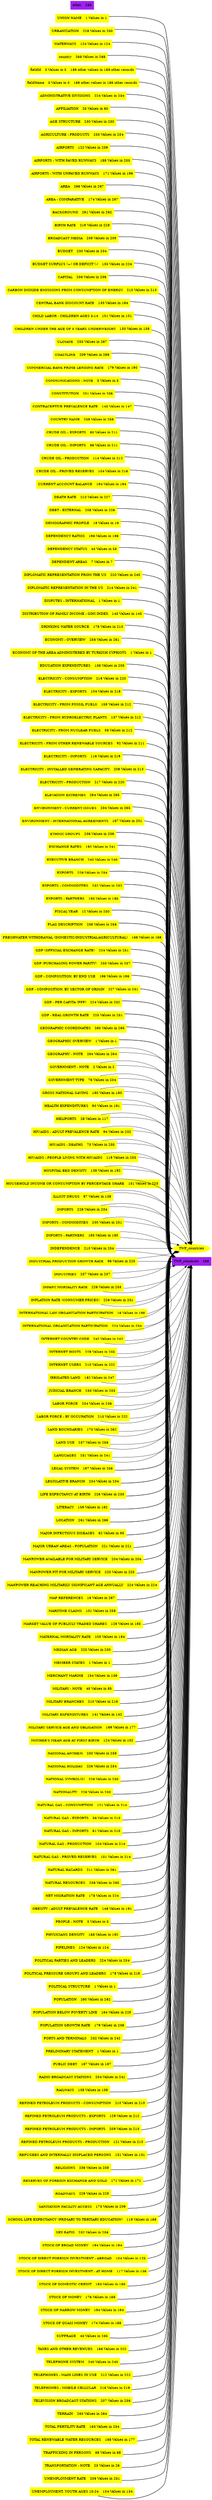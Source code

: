 
    digraph sdsu {
	size="36,36";
   rankdir=LR
	node [color=yellow, style=filled];
    "TWF_countries"
  node [shape=record, color=yellow, style=filled];
 "ADMINISTRATIVE DIVISIONS" [label="{ ADMINISTRATIVE DIVISIONS | 224 Values in 234  }"]
"AFFILIATION" [label="{ AFFILIATION | 25 Values in 60  }"]
"AGE STRUCTURE" [label="{ AGE STRUCTURE | 230 Values in 230  }"]
"AGRICULTURE - PRODUCTS" [label="{ AGRICULTURE - PRODUCTS | 233 Values in 234  }"]
"AIRPORTS" [label="{ AIRPORTS | 122 Values in 239  }"]
"AIRPORTS - WITH PAVED RUNWAYS" [label="{ AIRPORTS - WITH PAVED RUNWAYS | 188 Values in 235  }"]
"AIRPORTS - WITH UNPAVED RUNWAYS" [label="{ AIRPORTS - WITH UNPAVED RUNWAYS | 171 Values in 196  }"]
"AREA" [label="{ AREA | 266 Values in 267  }"]
"AREA - COMPARATIVE" [label="{ AREA - COMPARATIVE | 174 Values in 267  }"]
"BACKGROUND" [label="{ BACKGROUND | 261 Values in 262  }"]
"BIRTH RATE" [label="{ BIRTH RATE | 219 Values in 228  }"]
"BROADCAST MEDIA" [label="{ BROADCAST MEDIA | 239 Values in 239  }"]
"BUDGET" [label="{ BUDGET | 230 Values in 234  }"]
"BUDGET SURPLUS (+) OR DEFICIT (-)" [label="{ BUDGET SURPLUS (+) OR DEFICIT (-) | 135 Values in 224  }"]
"CAPITAL" [label="{ CAPITAL | 236 Values in 236  }"]
"CARBON DIOXIDE EMISSIONS FROM CONSUMPTION OF ENERGY" [label="{ CARBON DIOXIDE EMISSIONS FROM CONSUMPTION OF ENERGY | 213 Values in 213  }"]
"CENTRAL BANK DISCOUNT RATE" [label="{ CENTRAL BANK DISCOUNT RATE | 133 Values in 164  }"]
"CHILD LABOR - CHILDREN AGES 5-14" [label="{ CHILD LABOR - CHILDREN AGES 5-14 | 101 Values in 101  }"]
"CHILDREN UNDER THE AGE OF 5 YEARS UNDERWEIGHT" [label="{ CHILDREN UNDER THE AGE OF 5 YEARS UNDERWEIGHT | 133 Values in 138  }"]
"CLIMATE" [label="{ CLIMATE | 255 Values in 267  }"]
"COASTLINE" [label="{ COASTLINE | 209 Values in 266  }"]
"COMMERCIAL BANK PRIME LENDING RATE" [label="{ COMMERCIAL BANK PRIME LENDING RATE | 179 Values in 190  }"]
"COMMUNICATIONS - NOTE" [label="{ COMMUNICATIONS - NOTE | 5 Values in 5  }"]
"CONSTITUTION" [label="{ CONSTITUTION | 231 Values in 236  }"]
"CONTRACEPTIVE PREVALENCE RATE" [label="{ CONTRACEPTIVE PREVALENCE RATE | 145 Values in 147  }"]
"COUNTRY NAME" [label="{ COUNTRY NAME | 259 Values in 259  }"]
"CRUDE OIL - EXPORTS" [label="{ CRUDE OIL - EXPORTS | 80 Values in 211  }"]
"CRUDE OIL - IMPORTS" [label="{ CRUDE OIL - IMPORTS | 86 Values in 211  }"]
"CRUDE OIL - PRODUCTION" [label="{ CRUDE OIL - PRODUCTION | 114 Values in 212  }"]
"CRUDE OIL - PROVED RESERVES" [label="{ CRUDE OIL - PROVED RESERVES | 104 Values in 216  }"]
"CURRENT ACCOUNT BALANCE" [label="{ CURRENT ACCOUNT BALANCE | 194 Values in 194  }"]
"DEATH RATE" [label="{ DEATH RATE | 210 Values in 227  }"]
"DEBT - EXTERNAL" [label="{ DEBT - EXTERNAL | 208 Values in 226  }"]
"DEMOGRAPHIC PROFILE" [label="{ DEMOGRAPHIC PROFILE | 19 Values in 19  }"]
"DEPENDENCY RATIOS" [label="{ DEPENDENCY RATIOS | 196 Values in 198  }"]
"DEPENDENCY STATUS" [label="{ DEPENDENCY STATUS | 43 Values in 58  }"]
"DEPENDENT AREAS" [label="{ DEPENDENT AREAS | 7 Values in 7  }"]
"DIPLOMATIC REPRESENTATION FROM THE US" [label="{ DIPLOMATIC REPRESENTATION FROM THE US | 220 Values in 243  }"]
"DIPLOMATIC REPRESENTATION IN THE US" [label="{ DIPLOMATIC REPRESENTATION IN THE US | 214 Values in 241  }"]
"DISPUTES - INTERNATIONAL" [label="{ DISPUTES - INTERNATIONAL | 1 Values in 1  }"]
"DISTRIBUTION OF FAMILY INCOME - GINI INDEX" [label="{ DISTRIBUTION OF FAMILY INCOME - GINI INDEX | 143 Values in 143  }"]
"DRINKING WATER SOURCE" [label="{ DRINKING WATER SOURCE | 178 Values in 210  }"]
"ECONOMY - OVERVIEW" [label="{ ECONOMY - OVERVIEW | 256 Values in 261  }"]
"ECONOMY OF THE AREA ADMINISTERED BY TURKISH CYPRIOTS" [label="{ ECONOMY OF THE AREA ADMINISTERED BY TURKISH CYPRIOTS | 1 Values in 1  }"]
"EDUCATION EXPENDITURES" [label="{ EDUCATION EXPENDITURES | 138 Values in 205  }"]
"ELECTRICITY - CONSUMPTION" [label="{ ELECTRICITY - CONSUMPTION | 216 Values in 220  }"]
"ELECTRICITY - EXPORTS" [label="{ ELECTRICITY - EXPORTS | 104 Values in 218  }"]
"ELECTRICITY - FROM FOSSIL FUELS" [label="{ ELECTRICITY - FROM FOSSIL FUELS | 158 Values in 212  }"]
"ELECTRICITY - FROM HYDROELECTRIC PLANTS" [label="{ ELECTRICITY - FROM HYDROELECTRIC PLANTS | 137 Values in 212  }"]
"ELECTRICITY - FROM NUCLEAR FUELS" [label="{ ELECTRICITY - FROM NUCLEAR FUELS | 36 Values in 212  }"]
"ELECTRICITY - FROM OTHER RENEWABLE SOURCES" [label="{ ELECTRICITY - FROM OTHER RENEWABLE SOURCES | 92 Values in 211  }"]
"ELECTRICITY - IMPORTS" [label="{ ELECTRICITY - IMPORTS | 116 Values in 219  }"]
"ELECTRICITY - INSTALLED GENERATING CAPACITY" [label="{ ELECTRICITY - INSTALLED GENERATING CAPACITY | 208 Values in 213  }"]
"ELECTRICITY - PRODUCTION" [label="{ ELECTRICITY - PRODUCTION | 217 Values in 220  }"]
"ELEVATION EXTREMES" [label="{ ELEVATION EXTREMES | 264 Values in 265  }"]
"ENVIRONMENT - CURRENT ISSUES" [label="{ ENVIRONMENT - CURRENT ISSUES | 234 Values in 265  }"]
"ENVIRONMENT - INTERNATIONAL AGREEMENTS" [label="{ ENVIRONMENT - INTERNATIONAL AGREEMENTS | 167 Values in 201  }"]
"ETHNIC GROUPS" [label="{ ETHNIC GROUPS | 236 Values in 236  }"]
"EXCHANGE RATES" [label="{ EXCHANGE RATES | 192 Values in 241  }"]
"EXECUTIVE BRANCH" [label="{ EXECUTIVE BRANCH | 240 Values in 240  }"]
"EXPORTS" [label="{ EXPORTS | 226 Values in 234  }"]
"EXPORTS - COMMODITIES" [label="{ EXPORTS - COMMODITIES | 232 Values in 232  }"]
"EXPORTS - PARTNERS" [label="{ EXPORTS - PARTNERS | 185 Values in 185  }"]
"FISCAL YEAR" [label="{ FISCAL YEAR | 12 Values in 230  }"]
"FLAG DESCRIPTION" [label="{ FLAG DESCRIPTION | 239 Values in 256  }"]
"FRESHWATER WITHDRAWAL (DOMESTIC/INDUSTRIAL/AGRICULTURAL)" [label="{ FRESHWATER WITHDRAWAL (DOMESTIC/INDUSTRIAL/AGRICULTURAL) | 168 Values in 168  }"]
"GDP (OFFICIAL EXCHANGE RATE)" [label="{ GDP (OFFICIAL EXCHANGE RATE) | 224 Values in 231  }"]
"GDP (PURCHASING POWER PARITY)" [label="{ GDP (PURCHASING POWER PARITY) | 233 Values in 237  }"]
"GDP - COMPOSITION, BY END USE" [label="{ GDP - COMPOSITION, BY END USE | 196 Values in 196  }"]
"GDP - COMPOSITION, BY SECTOR OF ORIGIN" [label="{ GDP - COMPOSITION, BY SECTOR OF ORIGIN | 227 Values in 231  }"]
"GDP - PER CAPITA (PPP)" [label="{ GDP - PER CAPITA (PPP) | 224 Values in 232  }"]
"GDP - REAL GROWTH RATE" [label="{ GDP - REAL GROWTH RATE | 225 Values in 231  }"]
"GEOGRAPHIC COORDINATES" [label="{ GEOGRAPHIC COORDINATES | 265 Values in 265  }"]
"GEOGRAPHIC OVERVIEW" [label="{ GEOGRAPHIC OVERVIEW | 1 Values in 1  }"]
"GEOGRAPHY - NOTE" [label="{ GEOGRAPHY - NOTE | 264 Values in 264  }"]
"GOVERNMENT - NOTE" [label="{ GOVERNMENT - NOTE | 2 Values in 2  }"]
"GOVERNMENT TYPE" [label="{ GOVERNMENT TYPE | 76 Values in 234  }"]
"GROSS NATIONAL SAVING" [label="{ GROSS NATIONAL SAVING | 180 Values in 180  }"]
"HEALTH EXPENDITURES" [label="{ HEALTH EXPENDITURES | 90 Values in 191  }"]
"HELIPORTS" [label="{ HELIPORTS | 28 Values in 117  }"]
"HIV/AIDS - ADULT PREVALENCE RATE" [label="{ HIV/AIDS - ADULT PREVALENCE RATE | 94 Values in 232  }"]
"HIV/AIDS - DEATHS" [label="{ HIV/AIDS - DEATHS | 73 Values in 235  }"]
"HIV/AIDS - PEOPLE LIVING WITH HIV/AIDS" [label="{ HIV/AIDS - PEOPLE LIVING WITH HIV/AIDS | 119 Values in 235  }"]
"HOSPITAL BED DENSITY" [label="{ HOSPITAL BED DENSITY | 138 Values in 192  }"]
"HOUSEHOLD INCOME OR CONSUMPTION BY PERCENTAGE SHARE" [label="{ HOUSEHOLD INCOME OR CONSUMPTION BY PERCENTAGE SHARE | 151 Values in 223  }"]
"ILLICIT DRUGS" [label="{ ILLICIT DRUGS | 97 Values in 138  }"]
"IMPORTS" [label="{ IMPORTS | 226 Values in 234  }"]
"IMPORTS - COMMODITIES" [label="{ IMPORTS - COMMODITIES | 230 Values in 231  }"]
"IMPORTS - PARTNERS" [label="{ IMPORTS - PARTNERS | 185 Values in 185  }"]
"INDEPENDENCE" [label="{ INDEPENDENCE | 210 Values in 234  }"]
"INDUSTRIAL PRODUCTION GROWTH RATE" [label="{ INDUSTRIAL PRODUCTION GROWTH RATE | 98 Values in 225  }"]
"INDUSTRIES" [label="{ INDUSTRIES | 237 Values in 237  }"]
"INFANT MORTALITY RATE" [label="{ INFANT MORTALITY RATE | 226 Values in 233  }"]
"INFLATION RATE (CONSUMER PRICES)" [label="{ INFLATION RATE (CONSUMER PRICES) | 226 Values in 231  }"]
"INTERNATIONAL LAW ORGANIZATION PARTICIPATION" [label="{ INTERNATIONAL LAW ORGANIZATION PARTICIPATION | 16 Values in 198  }"]
"INTERNATIONAL ORGANIZATION PARTICIPATION" [label="{ INTERNATIONAL ORGANIZATION PARTICIPATION | 224 Values in 234  }"]
"INTERNET COUNTRY CODE" [label="{ INTERNET COUNTRY CODE | 242 Values in 242  }"]
"INTERNET HOSTS" [label="{ INTERNET HOSTS | 229 Values in 235  }"]
"INTERNET USERS" [label="{ INTERNET USERS | 210 Values in 222  }"]
"IRRIGATED LAND" [label="{ IRRIGATED LAND | 182 Values in 247  }"]
"JUDICIAL BRANCH" [label="{ JUDICIAL BRANCH | 233 Values in 235  }"]
"LABOR FORCE" [label="{ LABOR FORCE | 234 Values in 236  }"]
"LABOR FORCE - BY OCCUPATION" [label="{ LABOR FORCE - BY OCCUPATION | 215 Values in 222  }"]
"LAND BOUNDARIES" [label="{ LAND BOUNDARIES | 173 Values in 262  }"]
"LAND USE" [label="{ LAND USE | 237 Values in 256  }"]
"LANGUAGES" [label="{ LANGUAGES | 231 Values in 241  }"]
"LEGAL SYSTEM" [label="{ LEGAL SYSTEM | 197 Values in 256  }"]
"LEGISLATIVE BRANCH" [label="{ LEGISLATIVE BRANCH | 234 Values in 234  }"]
"LIFE EXPECTANCY AT BIRTH" [label="{ LIFE EXPECTANCY AT BIRTH | 226 Values in 233  }"]
"LITERACY" [label="{ LITERACY | 159 Values in 162  }"]
"LOCATION" [label="{ LOCATION | 261 Values in 266  }"]
"MAJOR INFECTIOUS DISEASES" [label="{ MAJOR INFECTIOUS DISEASES | 82 Values in 95  }"]
"MAJOR URBAN AREAS - POPULATION" [label="{ MAJOR URBAN AREAS - POPULATION | 221 Values in 221  }"]
"MANPOWER AVAILABLE FOR MILITARY SERVICE" [label="{ MANPOWER AVAILABLE FOR MILITARY SERVICE | 204 Values in 204  }"]
"MANPOWER FIT FOR MILITARY SERVICE" [label="{ MANPOWER FIT FOR MILITARY SERVICE | 225 Values in 225  }"]
"MANPOWER REACHING MILITARILY SIGNIFICANT AGE ANNUALLY" [label="{ MANPOWER REACHING MILITARILY SIGNIFICANT AGE ANNUALLY | 224 Values in 224  }"]
"MAP REFERENCES" [label="{ MAP REFERENCES | 16 Values in 267  }"]
"MARITIME CLAIMS" [label="{ MARITIME CLAIMS | 101 Values in 258  }"]
"MARKET VALUE OF PUBLICLY TRADED SHARES" [label="{ MARKET VALUE OF PUBLICLY TRADED SHARES | 126 Values in 185  }"]
"MATERNAL MORTALITY RATE" [label="{ MATERNAL MORTALITY RATE | 103 Values in 184  }"]
"MEDIAN AGE" [label="{ MEDIAN AGE | 225 Values in 230  }"]
"MEMBER STATES" [label="{ MEMBER STATES | 1 Values in 1  }"]
"MERCHANT MARINE" [label="{ MERCHANT MARINE | 154 Values in 156  }"]
"MILITARY - NOTE" [label="{ MILITARY - NOTE | 45 Values in 85  }"]
"MILITARY BRANCHES" [label="{ MILITARY BRANCHES | 210 Values in 216  }"]
"MILITARY EXPENDITURES" [label="{ MILITARY EXPENDITURES | 141 Values in 142  }"]
"MILITARY SERVICE AGE AND OBLIGATION" [label="{ MILITARY SERVICE AGE AND OBLIGATION | 169 Values in 177  }"]
"MOTHER'S MEAN AGE AT FIRST BIRTH" [label="{ MOTHER'S MEAN AGE AT FIRST BIRTH | 124 Values in 132  }"]
"NATIONAL ANTHEM" [label="{ NATIONAL ANTHEM | 233 Values in 238  }"]
"NATIONAL HOLIDAY" [label="{ NATIONAL HOLIDAY | 226 Values in 234  }"]
"NATIONAL SYMBOL(S)" [label="{ NATIONAL SYMBOL(S) | 226 Values in 230  }"]
"NATIONALITY" [label="{ NATIONALITY | 226 Values in 233  }"]
"NATURAL GAS - CONSUMPTION" [label="{ NATURAL GAS - CONSUMPTION | 121 Values in 214  }"]
"NATURAL GAS - EXPORTS" [label="{ NATURAL GAS - EXPORTS | 56 Values in 213  }"]
"NATURAL GAS - IMPORTS" [label="{ NATURAL GAS - IMPORTS | 81 Values in 213  }"]
"NATURAL GAS - PRODUCTION" [label="{ NATURAL GAS - PRODUCTION | 104 Values in 214  }"]
"NATURAL GAS - PROVED RESERVES" [label="{ NATURAL GAS - PROVED RESERVES | 101 Values in 214  }"]
"NATURAL HAZARDS" [label="{ NATURAL HAZARDS | 211 Values in 261  }"]
"NATURAL RESOURCES" [label="{ NATURAL RESOURCES | 238 Values in 265  }"]
"NET MIGRATION RATE" [label="{ NET MIGRATION RATE | 178 Values in 224  }"]
"OBESITY - ADULT PREVALENCE RATE" [label="{ OBESITY - ADULT PREVALENCE RATE | 148 Values in 191  }"]
"PEOPLE - NOTE" [label="{ PEOPLE - NOTE | 5 Values in 5  }"]
"PHYSICIANS DENSITY" [label="{ PHYSICIANS DENSITY | 188 Values in 192  }"]
"PIPELINES" [label="{ PIPELINES | 124 Values in 124  }"]
"POLITICAL PARTIES AND LEADERS" [label="{ POLITICAL PARTIES AND LEADERS | 224 Values in 234  }"]
"POLITICAL PRESSURE GROUPS AND LEADERS" [label="{ POLITICAL PRESSURE GROUPS AND LEADERS | 178 Values in 219  }"]
"POLITICAL STRUCTURE" [label="{ POLITICAL STRUCTURE | 1 Values in 1  }"]
"POPULATION" [label="{ POPULATION | 260 Values in 262  }"]
"POPULATION BELOW POVERTY LINE" [label="{ POPULATION BELOW POVERTY LINE | 164 Values in 229  }"]
"POPULATION GROWTH RATE" [label="{ POPULATION GROWTH RATE | 179 Values in 236  }"]
"PORTS AND TERMINALS" [label="{ PORTS AND TERMINALS | 232 Values in 242  }"]
"PRELIMINARY STATEMENT" [label="{ PRELIMINARY STATEMENT | 1 Values in 1  }"]
"PUBLIC DEBT" [label="{ PUBLIC DEBT | 167 Values in 167  }"]
"RADIO BROADCAST STATIONS" [label="{ RADIO BROADCAST STATIONS | 234 Values in 241  }"]
"RAILWAYS" [label="{ RAILWAYS | 138 Values in 138  }"]
"REFINED PETROLEUM PRODUCTS - CONSUMPTION" [label="{ REFINED PETROLEUM PRODUCTS - CONSUMPTION | 210 Values in 213  }"]
"REFINED PETROLEUM PRODUCTS - EXPORTS" [label="{ REFINED PETROLEUM PRODUCTS - EXPORTS | 129 Values in 212  }"]
"REFINED PETROLEUM PRODUCTS - IMPORTS" [label="{ REFINED PETROLEUM PRODUCTS - IMPORTS | 209 Values in 213  }"]
"REFINED PETROLEUM PRODUCTS - PRODUCTION" [label="{ REFINED PETROLEUM PRODUCTS - PRODUCTION | 121 Values in 213  }"]
"REFUGEES AND INTERNALLY DISPLACED PERSONS" [label="{ REFUGEES AND INTERNALLY DISPLACED PERSONS | 131 Values in 131  }"]
"RELIGIONS" [label="{ RELIGIONS | 236 Values in 238  }"]
"RESERVES OF FOREIGN EXCHANGE AND GOLD" [label="{ RESERVES OF FOREIGN EXCHANGE AND GOLD | 171 Values in 171  }"]
"ROADWAYS" [label="{ ROADWAYS | 229 Values in 229  }"]
"SANITATION FACILITY ACCESS" [label="{ SANITATION FACILITY ACCESS | 173 Values in 209  }"]
"SCHOOL LIFE EXPECTANCY (PRIMARY TO TERTIARY EDUCATION)" [label="{ SCHOOL LIFE EXPECTANCY (PRIMARY TO TERTIARY EDUCATION) | 119 Values in 168  }"]
"SEX RATIO" [label="{ SEX RATIO | 232 Values in 236  }"]
"STOCK OF BROAD MONEY" [label="{ STOCK OF BROAD MONEY | 194 Values in 194  }"]
"STOCK OF DIRECT FOREIGN INVESTMENT - ABROAD" [label="{ STOCK OF DIRECT FOREIGN INVESTMENT - ABROAD | 104 Values in 125  }"]
"STOCK OF DIRECT FOREIGN INVESTMENT - AT HOME" [label="{ STOCK OF DIRECT FOREIGN INVESTMENT - AT HOME | 117 Values in 136  }"]
"STOCK OF DOMESTIC CREDIT" [label="{ STOCK OF DOMESTIC CREDIT | 193 Values in 193  }"]
"STOCK OF MONEY" [label="{ STOCK OF MONEY | 176 Values in 188  }"]
"STOCK OF NARROW MONEY" [label="{ STOCK OF NARROW MONEY | 194 Values in 194  }"]
"STOCK OF QUASI MONEY" [label="{ STOCK OF QUASI MONEY | 174 Values in 188  }"]
"SUFFRAGE" [label="{ SUFFRAGE | 43 Values in 235  }"]
"TAXES AND OTHER REVENUES" [label="{ TAXES AND OTHER REVENUES | 186 Values in 222  }"]
"TELEPHONE SYSTEM" [label="{ TELEPHONE SYSTEM | 240 Values in 240  }"]
"TELEPHONES - MAIN LINES IN USE" [label="{ TELEPHONES - MAIN LINES IN USE | 212 Values in 222  }"]
"TELEPHONES - MOBILE CELLULAR" [label="{ TELEPHONES - MOBILE CELLULAR | 216 Values in 219  }"]
"TELEVISION BROADCAST STATIONS" [label="{ TELEVISION BROADCAST STATIONS | 207 Values in 236  }"]
"TERRAIN" [label="{ TERRAIN | 263 Values in 264  }"]
"TOTAL FERTILITY RATE" [label="{ TOTAL FERTILITY RATE | 163 Values in 234  }"]
"TOTAL RENEWABLE WATER RESOURCES" [label="{ TOTAL RENEWABLE WATER RESOURCES | 168 Values in 177  }"]
"TRAFFICKING IN PERSONS" [label="{ TRAFFICKING IN PERSONS | 68 Values in 68  }"]
"TRANSPORTATION - NOTE" [label="{ TRANSPORTATION - NOTE | 23 Values in 26  }"]
"UNEMPLOYMENT RATE" [label="{ UNEMPLOYMENT RATE | 206 Values in 231  }"]
"UNEMPLOYMENT, YOUTH AGES 15-24" [label="{ UNEMPLOYMENT, YOUTH AGES 15-24 | 134 Values in 134  }"]
"UNION NAME" [label="{ UNION NAME | 1 Values in 1  }"]
"URBANIZATION" [label="{ URBANIZATION | 228 Values in 230  }"]
"WATERWAYS" [label="{ WATERWAYS | 124 Values in 124  }"]
"country" [label="{ country | 268 Values in 268  }"]
"fieldId" [label="{ fieldId | 0 Values in 0 |  189 other values in 189 other records}"]
"fieldName" [label="{ fieldName | 0 Values in 0 |  189 other values in 189 other records}"]
node [color=purple, style=filled]; 
node [shape=record]; 
 "record" [label="{<f0> TWF_countries | 268}"] 
 "r_other" [label="{<f0> other | 268}"] 
 # relation from categories to domain
 "ADMINISTRATIVE DIVISIONS" -> "TWF_countries" 
 "AFFILIATION" -> "TWF_countries" 
 "AGE STRUCTURE" -> "TWF_countries" 
 "AGRICULTURE - PRODUCTS" -> "TWF_countries" 
 "AIRPORTS" -> "TWF_countries" 
 "AIRPORTS - WITH PAVED RUNWAYS" -> "TWF_countries" 
 "AIRPORTS - WITH UNPAVED RUNWAYS" -> "TWF_countries" 
 "AREA" -> "TWF_countries" 
 "AREA - COMPARATIVE" -> "TWF_countries" 
 "BACKGROUND" -> "TWF_countries" 
 "BIRTH RATE" -> "TWF_countries" 
 "BROADCAST MEDIA" -> "TWF_countries" 
 "BUDGET" -> "TWF_countries" 
 "BUDGET SURPLUS (+) OR DEFICIT (-)" -> "TWF_countries" 
 "CAPITAL" -> "TWF_countries" 
 "CARBON DIOXIDE EMISSIONS FROM CONSUMPTION OF ENERGY" -> "TWF_countries" 
 "CENTRAL BANK DISCOUNT RATE" -> "TWF_countries" 
 "CHILD LABOR - CHILDREN AGES 5-14" -> "TWF_countries" 
 "CHILDREN UNDER THE AGE OF 5 YEARS UNDERWEIGHT" -> "TWF_countries" 
 "CLIMATE" -> "TWF_countries" 
 "COASTLINE" -> "TWF_countries" 
 "COMMERCIAL BANK PRIME LENDING RATE" -> "TWF_countries" 
 "COMMUNICATIONS - NOTE" -> "TWF_countries" 
 "CONSTITUTION" -> "TWF_countries" 
 "CONTRACEPTIVE PREVALENCE RATE" -> "TWF_countries" 
 "COUNTRY NAME" -> "TWF_countries" 
 "CRUDE OIL - EXPORTS" -> "TWF_countries" 
 "CRUDE OIL - IMPORTS" -> "TWF_countries" 
 "CRUDE OIL - PRODUCTION" -> "TWF_countries" 
 "CRUDE OIL - PROVED RESERVES" -> "TWF_countries" 
 "CURRENT ACCOUNT BALANCE" -> "TWF_countries" 
 "DEATH RATE" -> "TWF_countries" 
 "DEBT - EXTERNAL" -> "TWF_countries" 
 "DEMOGRAPHIC PROFILE" -> "TWF_countries" 
 "DEPENDENCY RATIOS" -> "TWF_countries" 
 "DEPENDENCY STATUS" -> "TWF_countries" 
 "DEPENDENT AREAS" -> "TWF_countries" 
 "DIPLOMATIC REPRESENTATION FROM THE US" -> "TWF_countries" 
 "DIPLOMATIC REPRESENTATION IN THE US" -> "TWF_countries" 
 "DISPUTES - INTERNATIONAL" -> "TWF_countries" 
 "DISTRIBUTION OF FAMILY INCOME - GINI INDEX" -> "TWF_countries" 
 "DRINKING WATER SOURCE" -> "TWF_countries" 
 "ECONOMY - OVERVIEW" -> "TWF_countries" 
 "ECONOMY OF THE AREA ADMINISTERED BY TURKISH CYPRIOTS" -> "TWF_countries" 
 "EDUCATION EXPENDITURES" -> "TWF_countries" 
 "ELECTRICITY - CONSUMPTION" -> "TWF_countries" 
 "ELECTRICITY - EXPORTS" -> "TWF_countries" 
 "ELECTRICITY - FROM FOSSIL FUELS" -> "TWF_countries" 
 "ELECTRICITY - FROM HYDROELECTRIC PLANTS" -> "TWF_countries" 
 "ELECTRICITY - FROM NUCLEAR FUELS" -> "TWF_countries" 
 "ELECTRICITY - FROM OTHER RENEWABLE SOURCES" -> "TWF_countries" 
 "ELECTRICITY - IMPORTS" -> "TWF_countries" 
 "ELECTRICITY - INSTALLED GENERATING CAPACITY" -> "TWF_countries" 
 "ELECTRICITY - PRODUCTION" -> "TWF_countries" 
 "ELEVATION EXTREMES" -> "TWF_countries" 
 "ENVIRONMENT - CURRENT ISSUES" -> "TWF_countries" 
 "ENVIRONMENT - INTERNATIONAL AGREEMENTS" -> "TWF_countries" 
 "ETHNIC GROUPS" -> "TWF_countries" 
 "EXCHANGE RATES" -> "TWF_countries" 
 "EXECUTIVE BRANCH" -> "TWF_countries" 
 "EXPORTS" -> "TWF_countries" 
 "EXPORTS - COMMODITIES" -> "TWF_countries" 
 "EXPORTS - PARTNERS" -> "TWF_countries" 
 "FISCAL YEAR" -> "TWF_countries" 
 "FLAG DESCRIPTION" -> "TWF_countries" 
 "FRESHWATER WITHDRAWAL (DOMESTIC/INDUSTRIAL/AGRICULTURAL)" -> "TWF_countries" 
 "GDP (OFFICIAL EXCHANGE RATE)" -> "TWF_countries" 
 "GDP (PURCHASING POWER PARITY)" -> "TWF_countries" 
 "GDP - COMPOSITION, BY END USE" -> "TWF_countries" 
 "GDP - COMPOSITION, BY SECTOR OF ORIGIN" -> "TWF_countries" 
 "GDP - PER CAPITA (PPP)" -> "TWF_countries" 
 "GDP - REAL GROWTH RATE" -> "TWF_countries" 
 "GEOGRAPHIC COORDINATES" -> "TWF_countries" 
 "GEOGRAPHIC OVERVIEW" -> "TWF_countries" 
 "GEOGRAPHY - NOTE" -> "TWF_countries" 
 "GOVERNMENT - NOTE" -> "TWF_countries" 
 "GOVERNMENT TYPE" -> "TWF_countries" 
 "GROSS NATIONAL SAVING" -> "TWF_countries" 
 "HEALTH EXPENDITURES" -> "TWF_countries" 
 "HELIPORTS" -> "TWF_countries" 
 "HIV/AIDS - ADULT PREVALENCE RATE" -> "TWF_countries" 
 "HIV/AIDS - DEATHS" -> "TWF_countries" 
 "HIV/AIDS - PEOPLE LIVING WITH HIV/AIDS" -> "TWF_countries" 
 "HOSPITAL BED DENSITY" -> "TWF_countries" 
 "HOUSEHOLD INCOME OR CONSUMPTION BY PERCENTAGE SHARE" -> "TWF_countries" 
 "ILLICIT DRUGS" -> "TWF_countries" 
 "IMPORTS" -> "TWF_countries" 
 "IMPORTS - COMMODITIES" -> "TWF_countries" 
 "IMPORTS - PARTNERS" -> "TWF_countries" 
 "INDEPENDENCE" -> "TWF_countries" 
 "INDUSTRIAL PRODUCTION GROWTH RATE" -> "TWF_countries" 
 "INDUSTRIES" -> "TWF_countries" 
 "INFANT MORTALITY RATE" -> "TWF_countries" 
 "INFLATION RATE (CONSUMER PRICES)" -> "TWF_countries" 
 "INTERNATIONAL LAW ORGANIZATION PARTICIPATION" -> "TWF_countries" 
 "INTERNATIONAL ORGANIZATION PARTICIPATION" -> "TWF_countries" 
 "INTERNET COUNTRY CODE" -> "TWF_countries" 
 "INTERNET HOSTS" -> "TWF_countries" 
 "INTERNET USERS" -> "TWF_countries" 
 "IRRIGATED LAND" -> "TWF_countries" 
 "JUDICIAL BRANCH" -> "TWF_countries" 
 "LABOR FORCE" -> "TWF_countries" 
 "LABOR FORCE - BY OCCUPATION" -> "TWF_countries" 
 "LAND BOUNDARIES" -> "TWF_countries" 
 "LAND USE" -> "TWF_countries" 
 "LANGUAGES" -> "TWF_countries" 
 "LEGAL SYSTEM" -> "TWF_countries" 
 "LEGISLATIVE BRANCH" -> "TWF_countries" 
 "LIFE EXPECTANCY AT BIRTH" -> "TWF_countries" 
 "LITERACY" -> "TWF_countries" 
 "LOCATION" -> "TWF_countries" 
 "MAJOR INFECTIOUS DISEASES" -> "TWF_countries" 
 "MAJOR URBAN AREAS - POPULATION" -> "TWF_countries" 
 "MANPOWER AVAILABLE FOR MILITARY SERVICE" -> "TWF_countries" 
 "MANPOWER FIT FOR MILITARY SERVICE" -> "TWF_countries" 
 "MANPOWER REACHING MILITARILY SIGNIFICANT AGE ANNUALLY" -> "TWF_countries" 
 "MAP REFERENCES" -> "TWF_countries" 
 "MARITIME CLAIMS" -> "TWF_countries" 
 "MARKET VALUE OF PUBLICLY TRADED SHARES" -> "TWF_countries" 
 "MATERNAL MORTALITY RATE" -> "TWF_countries" 
 "MEDIAN AGE" -> "TWF_countries" 
 "MEMBER STATES" -> "TWF_countries" 
 "MERCHANT MARINE" -> "TWF_countries" 
 "MILITARY - NOTE" -> "TWF_countries" 
 "MILITARY BRANCHES" -> "TWF_countries" 
 "MILITARY EXPENDITURES" -> "TWF_countries" 
 "MILITARY SERVICE AGE AND OBLIGATION" -> "TWF_countries" 
 "MOTHER'S MEAN AGE AT FIRST BIRTH" -> "TWF_countries" 
 "NATIONAL ANTHEM" -> "TWF_countries" 
 "NATIONAL HOLIDAY" -> "TWF_countries" 
 "NATIONAL SYMBOL(S)" -> "TWF_countries" 
 "NATIONALITY" -> "TWF_countries" 
 "NATURAL GAS - CONSUMPTION" -> "TWF_countries" 
 "NATURAL GAS - EXPORTS" -> "TWF_countries" 
 "NATURAL GAS - IMPORTS" -> "TWF_countries" 
 "NATURAL GAS - PRODUCTION" -> "TWF_countries" 
 "NATURAL GAS - PROVED RESERVES" -> "TWF_countries" 
 "NATURAL HAZARDS" -> "TWF_countries" 
 "NATURAL RESOURCES" -> "TWF_countries" 
 "NET MIGRATION RATE" -> "TWF_countries" 
 "OBESITY - ADULT PREVALENCE RATE" -> "TWF_countries" 
 "PEOPLE - NOTE" -> "TWF_countries" 
 "PHYSICIANS DENSITY" -> "TWF_countries" 
 "PIPELINES" -> "TWF_countries" 
 "POLITICAL PARTIES AND LEADERS" -> "TWF_countries" 
 "POLITICAL PRESSURE GROUPS AND LEADERS" -> "TWF_countries" 
 "POLITICAL STRUCTURE" -> "TWF_countries" 
 "POPULATION" -> "TWF_countries" 
 "POPULATION BELOW POVERTY LINE" -> "TWF_countries" 
 "POPULATION GROWTH RATE" -> "TWF_countries" 
 "PORTS AND TERMINALS" -> "TWF_countries" 
 "PRELIMINARY STATEMENT" -> "TWF_countries" 
 "PUBLIC DEBT" -> "TWF_countries" 
 "RADIO BROADCAST STATIONS" -> "TWF_countries" 
 "RAILWAYS" -> "TWF_countries" 
 "REFINED PETROLEUM PRODUCTS - CONSUMPTION" -> "TWF_countries" 
 "REFINED PETROLEUM PRODUCTS - EXPORTS" -> "TWF_countries" 
 "REFINED PETROLEUM PRODUCTS - IMPORTS" -> "TWF_countries" 
 "REFINED PETROLEUM PRODUCTS - PRODUCTION" -> "TWF_countries" 
 "REFUGEES AND INTERNALLY DISPLACED PERSONS" -> "TWF_countries" 
 "RELIGIONS" -> "TWF_countries" 
 "RESERVES OF FOREIGN EXCHANGE AND GOLD" -> "TWF_countries" 
 "ROADWAYS" -> "TWF_countries" 
 "SANITATION FACILITY ACCESS" -> "TWF_countries" 
 "SCHOOL LIFE EXPECTANCY (PRIMARY TO TERTIARY EDUCATION)" -> "TWF_countries" 
 "SEX RATIO" -> "TWF_countries" 
 "STOCK OF BROAD MONEY" -> "TWF_countries" 
 "STOCK OF DIRECT FOREIGN INVESTMENT - ABROAD" -> "TWF_countries" 
 "STOCK OF DIRECT FOREIGN INVESTMENT - AT HOME" -> "TWF_countries" 
 "STOCK OF DOMESTIC CREDIT" -> "TWF_countries" 
 "STOCK OF MONEY" -> "TWF_countries" 
 "STOCK OF NARROW MONEY" -> "TWF_countries" 
 "STOCK OF QUASI MONEY" -> "TWF_countries" 
 "SUFFRAGE" -> "TWF_countries" 
 "TAXES AND OTHER REVENUES" -> "TWF_countries" 
 "TELEPHONE SYSTEM" -> "TWF_countries" 
 "TELEPHONES - MAIN LINES IN USE" -> "TWF_countries" 
 "TELEPHONES - MOBILE CELLULAR" -> "TWF_countries" 
 "TELEVISION BROADCAST STATIONS" -> "TWF_countries" 
 "TERRAIN" -> "TWF_countries" 
 "TOTAL FERTILITY RATE" -> "TWF_countries" 
 "TOTAL RENEWABLE WATER RESOURCES" -> "TWF_countries" 
 "TRAFFICKING IN PERSONS" -> "TWF_countries" 
 "TRANSPORTATION - NOTE" -> "TWF_countries" 
 "UNEMPLOYMENT RATE" -> "TWF_countries" 
 "UNEMPLOYMENT, YOUTH AGES 15-24" -> "TWF_countries" 
 "UNION NAME" -> "TWF_countries" 
 "URBANIZATION" -> "TWF_countries" 
 "WATERWAYS" -> "TWF_countries" 
 "country" -> "TWF_countries" 
 "fieldId" -> "TWF_countries" 
 "fieldName" -> "TWF_countries" 
# relation from categories to records
 "ADMINISTRATIVE DIVISIONS" -> "record" 
 "AFFILIATION" -> "record" 
 "AGE STRUCTURE" -> "record" 
 "AGRICULTURE - PRODUCTS" -> "record" 
 "AIRPORTS" -> "record" 
 "AIRPORTS - WITH PAVED RUNWAYS" -> "record" 
 "AIRPORTS - WITH UNPAVED RUNWAYS" -> "record" 
 "AREA" -> "record" 
 "AREA - COMPARATIVE" -> "record" 
 "BACKGROUND" -> "record" 
 "BIRTH RATE" -> "record" 
 "BROADCAST MEDIA" -> "record" 
 "BUDGET" -> "record" 
 "BUDGET SURPLUS (+) OR DEFICIT (-)" -> "record" 
 "CAPITAL" -> "record" 
 "CARBON DIOXIDE EMISSIONS FROM CONSUMPTION OF ENERGY" -> "record" 
 "CENTRAL BANK DISCOUNT RATE" -> "record" 
 "CHILD LABOR - CHILDREN AGES 5-14" -> "record" 
 "CHILDREN UNDER THE AGE OF 5 YEARS UNDERWEIGHT" -> "record" 
 "CLIMATE" -> "record" 
 "COASTLINE" -> "record" 
 "COMMERCIAL BANK PRIME LENDING RATE" -> "record" 
 "COMMUNICATIONS - NOTE" -> "record" 
 "CONSTITUTION" -> "record" 
 "CONTRACEPTIVE PREVALENCE RATE" -> "record" 
 "COUNTRY NAME" -> "record" 
 "CRUDE OIL - EXPORTS" -> "record" 
 "CRUDE OIL - IMPORTS" -> "record" 
 "CRUDE OIL - PRODUCTION" -> "record" 
 "CRUDE OIL - PROVED RESERVES" -> "record" 
 "CURRENT ACCOUNT BALANCE" -> "record" 
 "DEATH RATE" -> "record" 
 "DEBT - EXTERNAL" -> "record" 
 "DEMOGRAPHIC PROFILE" -> "record" 
 "DEPENDENCY RATIOS" -> "record" 
 "DEPENDENCY STATUS" -> "record" 
 "DEPENDENT AREAS" -> "record" 
 "DIPLOMATIC REPRESENTATION FROM THE US" -> "record" 
 "DIPLOMATIC REPRESENTATION IN THE US" -> "record" 
 "DISPUTES - INTERNATIONAL" -> "record" 
 "DISTRIBUTION OF FAMILY INCOME - GINI INDEX" -> "record" 
 "DRINKING WATER SOURCE" -> "record" 
 "ECONOMY - OVERVIEW" -> "record" 
 "ECONOMY OF THE AREA ADMINISTERED BY TURKISH CYPRIOTS" -> "record" 
 "EDUCATION EXPENDITURES" -> "record" 
 "ELECTRICITY - CONSUMPTION" -> "record" 
 "ELECTRICITY - EXPORTS" -> "record" 
 "ELECTRICITY - FROM FOSSIL FUELS" -> "record" 
 "ELECTRICITY - FROM HYDROELECTRIC PLANTS" -> "record" 
 "ELECTRICITY - FROM NUCLEAR FUELS" -> "record" 
 "ELECTRICITY - FROM OTHER RENEWABLE SOURCES" -> "record" 
 "ELECTRICITY - IMPORTS" -> "record" 
 "ELECTRICITY - INSTALLED GENERATING CAPACITY" -> "record" 
 "ELECTRICITY - PRODUCTION" -> "record" 
 "ELEVATION EXTREMES" -> "record" 
 "ENVIRONMENT - CURRENT ISSUES" -> "record" 
 "ENVIRONMENT - INTERNATIONAL AGREEMENTS" -> "record" 
 "ETHNIC GROUPS" -> "record" 
 "EXCHANGE RATES" -> "record" 
 "EXECUTIVE BRANCH" -> "record" 
 "EXPORTS" -> "record" 
 "EXPORTS - COMMODITIES" -> "record" 
 "EXPORTS - PARTNERS" -> "record" 
 "FISCAL YEAR" -> "record" 
 "FLAG DESCRIPTION" -> "record" 
 "FRESHWATER WITHDRAWAL (DOMESTIC/INDUSTRIAL/AGRICULTURAL)" -> "record" 
 "GDP (OFFICIAL EXCHANGE RATE)" -> "record" 
 "GDP (PURCHASING POWER PARITY)" -> "record" 
 "GDP - COMPOSITION, BY END USE" -> "record" 
 "GDP - COMPOSITION, BY SECTOR OF ORIGIN" -> "record" 
 "GDP - PER CAPITA (PPP)" -> "record" 
 "GDP - REAL GROWTH RATE" -> "record" 
 "GEOGRAPHIC COORDINATES" -> "record" 
 "GEOGRAPHIC OVERVIEW" -> "record" 
 "GEOGRAPHY - NOTE" -> "record" 
 "GOVERNMENT - NOTE" -> "record" 
 "GOVERNMENT TYPE" -> "record" 
 "GROSS NATIONAL SAVING" -> "record" 
 "HEALTH EXPENDITURES" -> "record" 
 "HELIPORTS" -> "record" 
 "HIV/AIDS - ADULT PREVALENCE RATE" -> "record" 
 "HIV/AIDS - DEATHS" -> "record" 
 "HIV/AIDS - PEOPLE LIVING WITH HIV/AIDS" -> "record" 
 "HOSPITAL BED DENSITY" -> "record" 
 "HOUSEHOLD INCOME OR CONSUMPTION BY PERCENTAGE SHARE" -> "record" 
 "ILLICIT DRUGS" -> "record" 
 "IMPORTS" -> "record" 
 "IMPORTS - COMMODITIES" -> "record" 
 "IMPORTS - PARTNERS" -> "record" 
 "INDEPENDENCE" -> "record" 
 "INDUSTRIAL PRODUCTION GROWTH RATE" -> "record" 
 "INDUSTRIES" -> "record" 
 "INFANT MORTALITY RATE" -> "record" 
 "INFLATION RATE (CONSUMER PRICES)" -> "record" 
 "INTERNATIONAL LAW ORGANIZATION PARTICIPATION" -> "record" 
 "INTERNATIONAL ORGANIZATION PARTICIPATION" -> "record" 
 "INTERNET COUNTRY CODE" -> "record" 
 "INTERNET HOSTS" -> "record" 
 "INTERNET USERS" -> "record" 
 "IRRIGATED LAND" -> "record" 
 "JUDICIAL BRANCH" -> "record" 
 "LABOR FORCE" -> "record" 
 "LABOR FORCE - BY OCCUPATION" -> "record" 
 "LAND BOUNDARIES" -> "record" 
 "LAND USE" -> "record" 
 "LANGUAGES" -> "record" 
 "LEGAL SYSTEM" -> "record" 
 "LEGISLATIVE BRANCH" -> "record" 
 "LIFE EXPECTANCY AT BIRTH" -> "record" 
 "LITERACY" -> "record" 
 "LOCATION" -> "record" 
 "MAJOR INFECTIOUS DISEASES" -> "record" 
 "MAJOR URBAN AREAS - POPULATION" -> "record" 
 "MANPOWER AVAILABLE FOR MILITARY SERVICE" -> "record" 
 "MANPOWER FIT FOR MILITARY SERVICE" -> "record" 
 "MANPOWER REACHING MILITARILY SIGNIFICANT AGE ANNUALLY" -> "record" 
 "MAP REFERENCES" -> "record" 
 "MARITIME CLAIMS" -> "record" 
 "MARKET VALUE OF PUBLICLY TRADED SHARES" -> "record" 
 "MATERNAL MORTALITY RATE" -> "record" 
 "MEDIAN AGE" -> "record" 
 "MEMBER STATES" -> "record" 
 "MERCHANT MARINE" -> "record" 
 "MILITARY - NOTE" -> "record" 
 "MILITARY BRANCHES" -> "record" 
 "MILITARY EXPENDITURES" -> "record" 
 "MILITARY SERVICE AGE AND OBLIGATION" -> "record" 
 "MOTHER'S MEAN AGE AT FIRST BIRTH" -> "record" 
 "NATIONAL ANTHEM" -> "record" 
 "NATIONAL HOLIDAY" -> "record" 
 "NATIONAL SYMBOL(S)" -> "record" 
 "NATIONALITY" -> "record" 
 "NATURAL GAS - CONSUMPTION" -> "record" 
 "NATURAL GAS - EXPORTS" -> "record" 
 "NATURAL GAS - IMPORTS" -> "record" 
 "NATURAL GAS - PRODUCTION" -> "record" 
 "NATURAL GAS - PROVED RESERVES" -> "record" 
 "NATURAL HAZARDS" -> "record" 
 "NATURAL RESOURCES" -> "record" 
 "NET MIGRATION RATE" -> "record" 
 "OBESITY - ADULT PREVALENCE RATE" -> "record" 
 "PEOPLE - NOTE" -> "record" 
 "PHYSICIANS DENSITY" -> "record" 
 "PIPELINES" -> "record" 
 "POLITICAL PARTIES AND LEADERS" -> "record" 
 "POLITICAL PRESSURE GROUPS AND LEADERS" -> "record" 
 "POLITICAL STRUCTURE" -> "record" 
 "POPULATION" -> "record" 
 "POPULATION BELOW POVERTY LINE" -> "record" 
 "POPULATION GROWTH RATE" -> "record" 
 "PORTS AND TERMINALS" -> "record" 
 "PRELIMINARY STATEMENT" -> "record" 
 "PUBLIC DEBT" -> "record" 
 "RADIO BROADCAST STATIONS" -> "record" 
 "RAILWAYS" -> "record" 
 "REFINED PETROLEUM PRODUCTS - CONSUMPTION" -> "record" 
 "REFINED PETROLEUM PRODUCTS - EXPORTS" -> "record" 
 "REFINED PETROLEUM PRODUCTS - IMPORTS" -> "record" 
 "REFINED PETROLEUM PRODUCTS - PRODUCTION" -> "record" 
 "REFUGEES AND INTERNALLY DISPLACED PERSONS" -> "record" 
 "RELIGIONS" -> "record" 
 "RESERVES OF FOREIGN EXCHANGE AND GOLD" -> "record" 
 "ROADWAYS" -> "record" 
 "SANITATION FACILITY ACCESS" -> "record" 
 "SCHOOL LIFE EXPECTANCY (PRIMARY TO TERTIARY EDUCATION)" -> "record" 
 "SEX RATIO" -> "record" 
 "STOCK OF BROAD MONEY" -> "record" 
 "STOCK OF DIRECT FOREIGN INVESTMENT - ABROAD" -> "record" 
 "STOCK OF DIRECT FOREIGN INVESTMENT - AT HOME" -> "record" 
 "STOCK OF DOMESTIC CREDIT" -> "record" 
 "STOCK OF MONEY" -> "record" 
 "STOCK OF NARROW MONEY" -> "record" 
 "STOCK OF QUASI MONEY" -> "record" 
 "SUFFRAGE" -> "record" 
 "TAXES AND OTHER REVENUES" -> "record" 
 "TELEPHONE SYSTEM" -> "record" 
 "TELEPHONES - MAIN LINES IN USE" -> "record" 
 "TELEPHONES - MOBILE CELLULAR" -> "record" 
 "TELEVISION BROADCAST STATIONS" -> "record" 
 "TERRAIN" -> "record" 
 "TOTAL FERTILITY RATE" -> "record" 
 "TOTAL RENEWABLE WATER RESOURCES" -> "record" 
 "TRAFFICKING IN PERSONS" -> "record" 
 "TRANSPORTATION - NOTE" -> "record" 
 "UNEMPLOYMENT RATE" -> "record" 
 "UNEMPLOYMENT, YOUTH AGES 15-24" -> "record" 
 "UNION NAME" -> "record" 
 "URBANIZATION" -> "record" 
 "WATERWAYS" -> "record" 
 "country" -> "record" 
 "fieldId" -> "record" 
 "fieldName" -> "record" 
}
